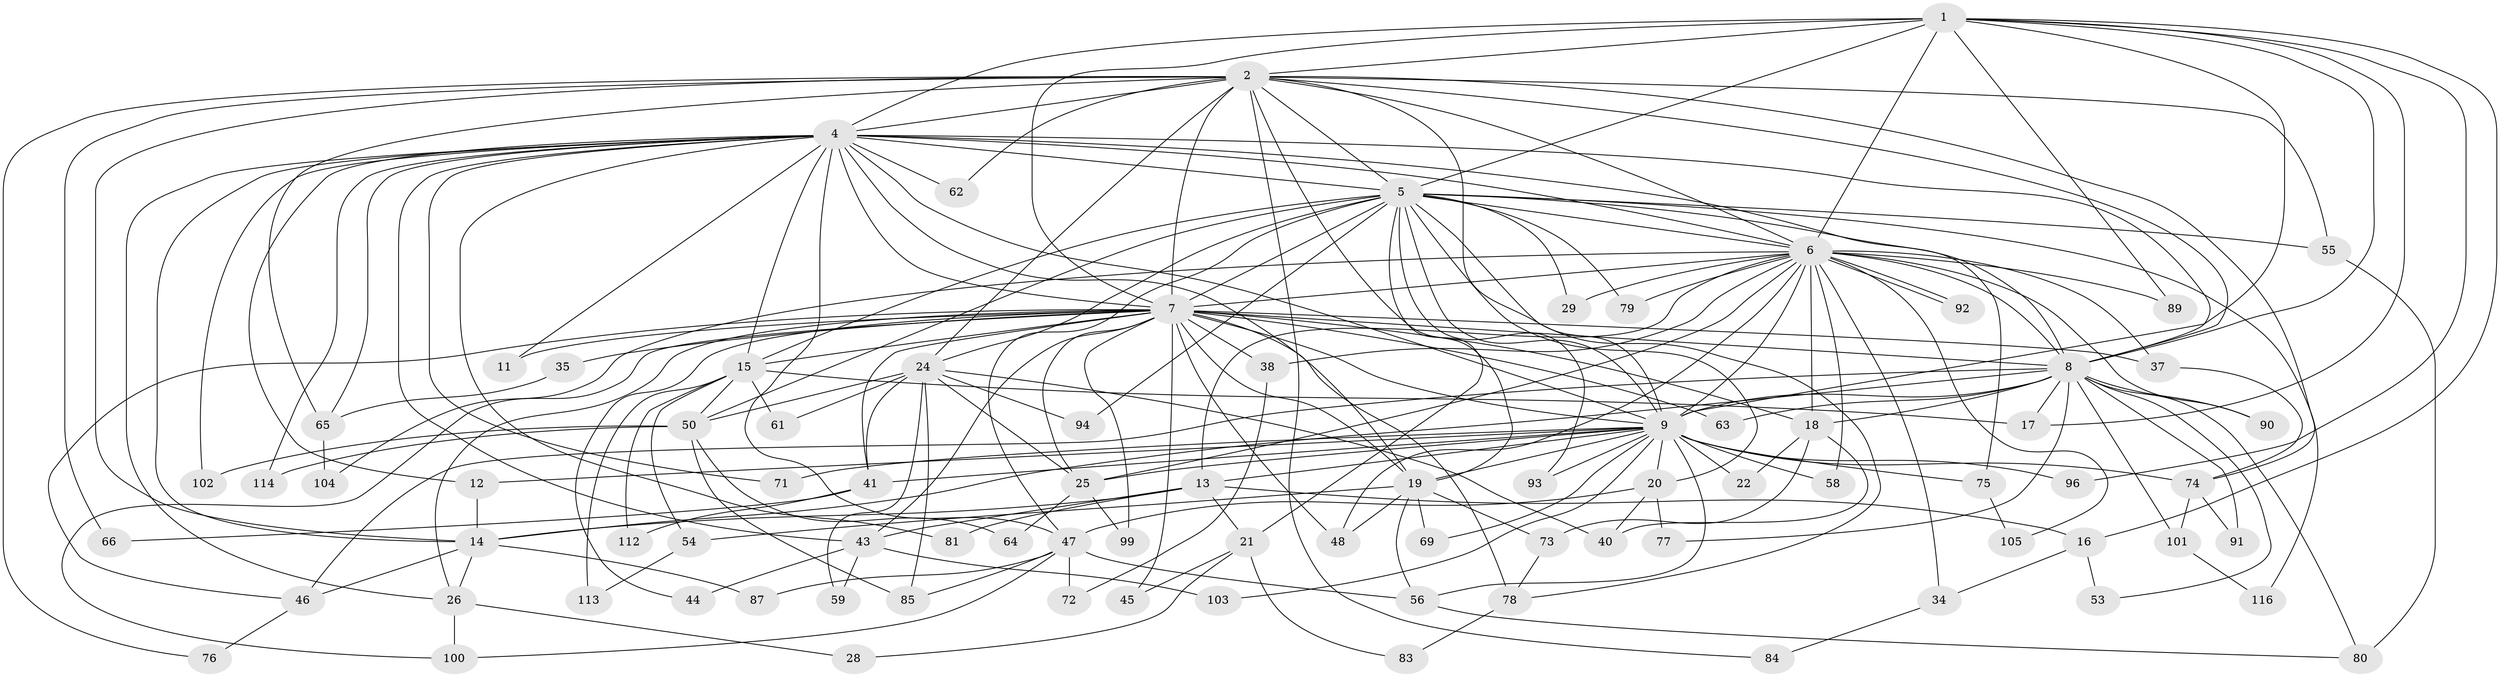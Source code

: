 // Generated by graph-tools (version 1.1) at 2025/23/03/03/25 07:23:45]
// undirected, 84 vertices, 204 edges
graph export_dot {
graph [start="1"]
  node [color=gray90,style=filled];
  1 [super="+86"];
  2 [super="+3"];
  4 [super="+67"];
  5 [super="+23"];
  6 [super="+33"];
  7 [super="+10"];
  8 [super="+88"];
  9 [super="+108"];
  11;
  12 [super="+36"];
  13 [super="+42"];
  14 [super="+31"];
  15 [super="+117"];
  16;
  17 [super="+30"];
  18 [super="+52"];
  19 [super="+32"];
  20 [super="+51"];
  21;
  22;
  24 [super="+98"];
  25 [super="+95"];
  26 [super="+27"];
  28;
  29;
  34;
  35;
  37;
  38 [super="+39"];
  40;
  41 [super="+115"];
  43 [super="+70"];
  44;
  45;
  46 [super="+60"];
  47 [super="+49"];
  48 [super="+68"];
  50 [super="+57"];
  53;
  54;
  55 [super="+106"];
  56 [super="+109"];
  58;
  59;
  61;
  62;
  63;
  64;
  65 [super="+111"];
  66;
  69;
  71;
  72;
  73;
  74 [super="+97"];
  75;
  76;
  77;
  78 [super="+110"];
  79;
  80 [super="+82"];
  81;
  83;
  84;
  85;
  87;
  89;
  90;
  91;
  92;
  93;
  94;
  96;
  99;
  100 [super="+107"];
  101;
  102;
  103;
  104;
  105;
  112;
  113;
  114;
  116;
  1 -- 2 [weight=2];
  1 -- 4;
  1 -- 5;
  1 -- 6;
  1 -- 7 [weight=3];
  1 -- 8;
  1 -- 9;
  1 -- 16;
  1 -- 96;
  1 -- 89;
  1 -- 17;
  2 -- 4 [weight=2];
  2 -- 5 [weight=2];
  2 -- 6 [weight=2];
  2 -- 7 [weight=4];
  2 -- 8 [weight=2];
  2 -- 9 [weight=2];
  2 -- 14 [weight=2];
  2 -- 24;
  2 -- 62;
  2 -- 65;
  2 -- 66;
  2 -- 76;
  2 -- 84;
  2 -- 74;
  2 -- 55 [weight=2];
  2 -- 19;
  4 -- 5;
  4 -- 6;
  4 -- 7 [weight=2];
  4 -- 8;
  4 -- 9;
  4 -- 11;
  4 -- 12;
  4 -- 15;
  4 -- 26;
  4 -- 43;
  4 -- 47;
  4 -- 62;
  4 -- 65;
  4 -- 71;
  4 -- 75;
  4 -- 81;
  4 -- 102;
  4 -- 114;
  4 -- 14;
  4 -- 19;
  5 -- 6;
  5 -- 7 [weight=2];
  5 -- 8;
  5 -- 9 [weight=2];
  5 -- 15;
  5 -- 20;
  5 -- 21;
  5 -- 24;
  5 -- 29;
  5 -- 47;
  5 -- 78;
  5 -- 79;
  5 -- 93;
  5 -- 116;
  5 -- 94;
  5 -- 55;
  5 -- 50;
  6 -- 7 [weight=2];
  6 -- 8;
  6 -- 9;
  6 -- 13;
  6 -- 29;
  6 -- 34;
  6 -- 58;
  6 -- 79;
  6 -- 89;
  6 -- 90;
  6 -- 92;
  6 -- 92;
  6 -- 104;
  6 -- 105;
  6 -- 37;
  6 -- 38 [weight=2];
  6 -- 25;
  6 -- 18;
  6 -- 48;
  7 -- 8 [weight=2];
  7 -- 9 [weight=2];
  7 -- 18;
  7 -- 19;
  7 -- 37;
  7 -- 43;
  7 -- 45;
  7 -- 63;
  7 -- 11;
  7 -- 78;
  7 -- 25;
  7 -- 35;
  7 -- 99;
  7 -- 100;
  7 -- 38;
  7 -- 41;
  7 -- 44;
  7 -- 46;
  7 -- 48;
  7 -- 26;
  7 -- 15;
  8 -- 9 [weight=2];
  8 -- 17;
  8 -- 18;
  8 -- 46;
  8 -- 53;
  8 -- 63;
  8 -- 77;
  8 -- 90;
  8 -- 91;
  8 -- 101;
  8 -- 14;
  8 -- 80;
  9 -- 12;
  9 -- 13;
  9 -- 19;
  9 -- 20;
  9 -- 22;
  9 -- 41;
  9 -- 58;
  9 -- 69;
  9 -- 71;
  9 -- 75;
  9 -- 93;
  9 -- 96;
  9 -- 103;
  9 -- 25;
  9 -- 74;
  9 -- 56;
  12 -- 14;
  13 -- 16;
  13 -- 21;
  13 -- 81;
  13 -- 14;
  13 -- 43;
  14 -- 26;
  14 -- 87;
  14 -- 46;
  15 -- 17;
  15 -- 50;
  15 -- 54;
  15 -- 61;
  15 -- 112;
  15 -- 113;
  16 -- 34;
  16 -- 53;
  18 -- 22;
  18 -- 40;
  18 -- 73;
  19 -- 54;
  19 -- 69;
  19 -- 48;
  19 -- 56;
  19 -- 73;
  20 -- 77;
  20 -- 40;
  20 -- 47;
  21 -- 28;
  21 -- 45;
  21 -- 83;
  24 -- 25;
  24 -- 40;
  24 -- 41;
  24 -- 50;
  24 -- 59;
  24 -- 61;
  24 -- 94;
  24 -- 85;
  25 -- 64;
  25 -- 99;
  26 -- 28;
  26 -- 100;
  34 -- 84;
  35 -- 65;
  37 -- 74;
  38 -- 72;
  41 -- 66;
  41 -- 112;
  43 -- 44;
  43 -- 59;
  43 -- 103;
  46 -- 76;
  47 -- 56;
  47 -- 72;
  47 -- 85;
  47 -- 87;
  47 -- 100;
  50 -- 85;
  50 -- 102;
  50 -- 114;
  50 -- 64;
  54 -- 113;
  55 -- 80;
  56 -- 80;
  65 -- 104;
  73 -- 78;
  74 -- 91;
  74 -- 101;
  75 -- 105;
  78 -- 83;
  101 -- 116;
}
